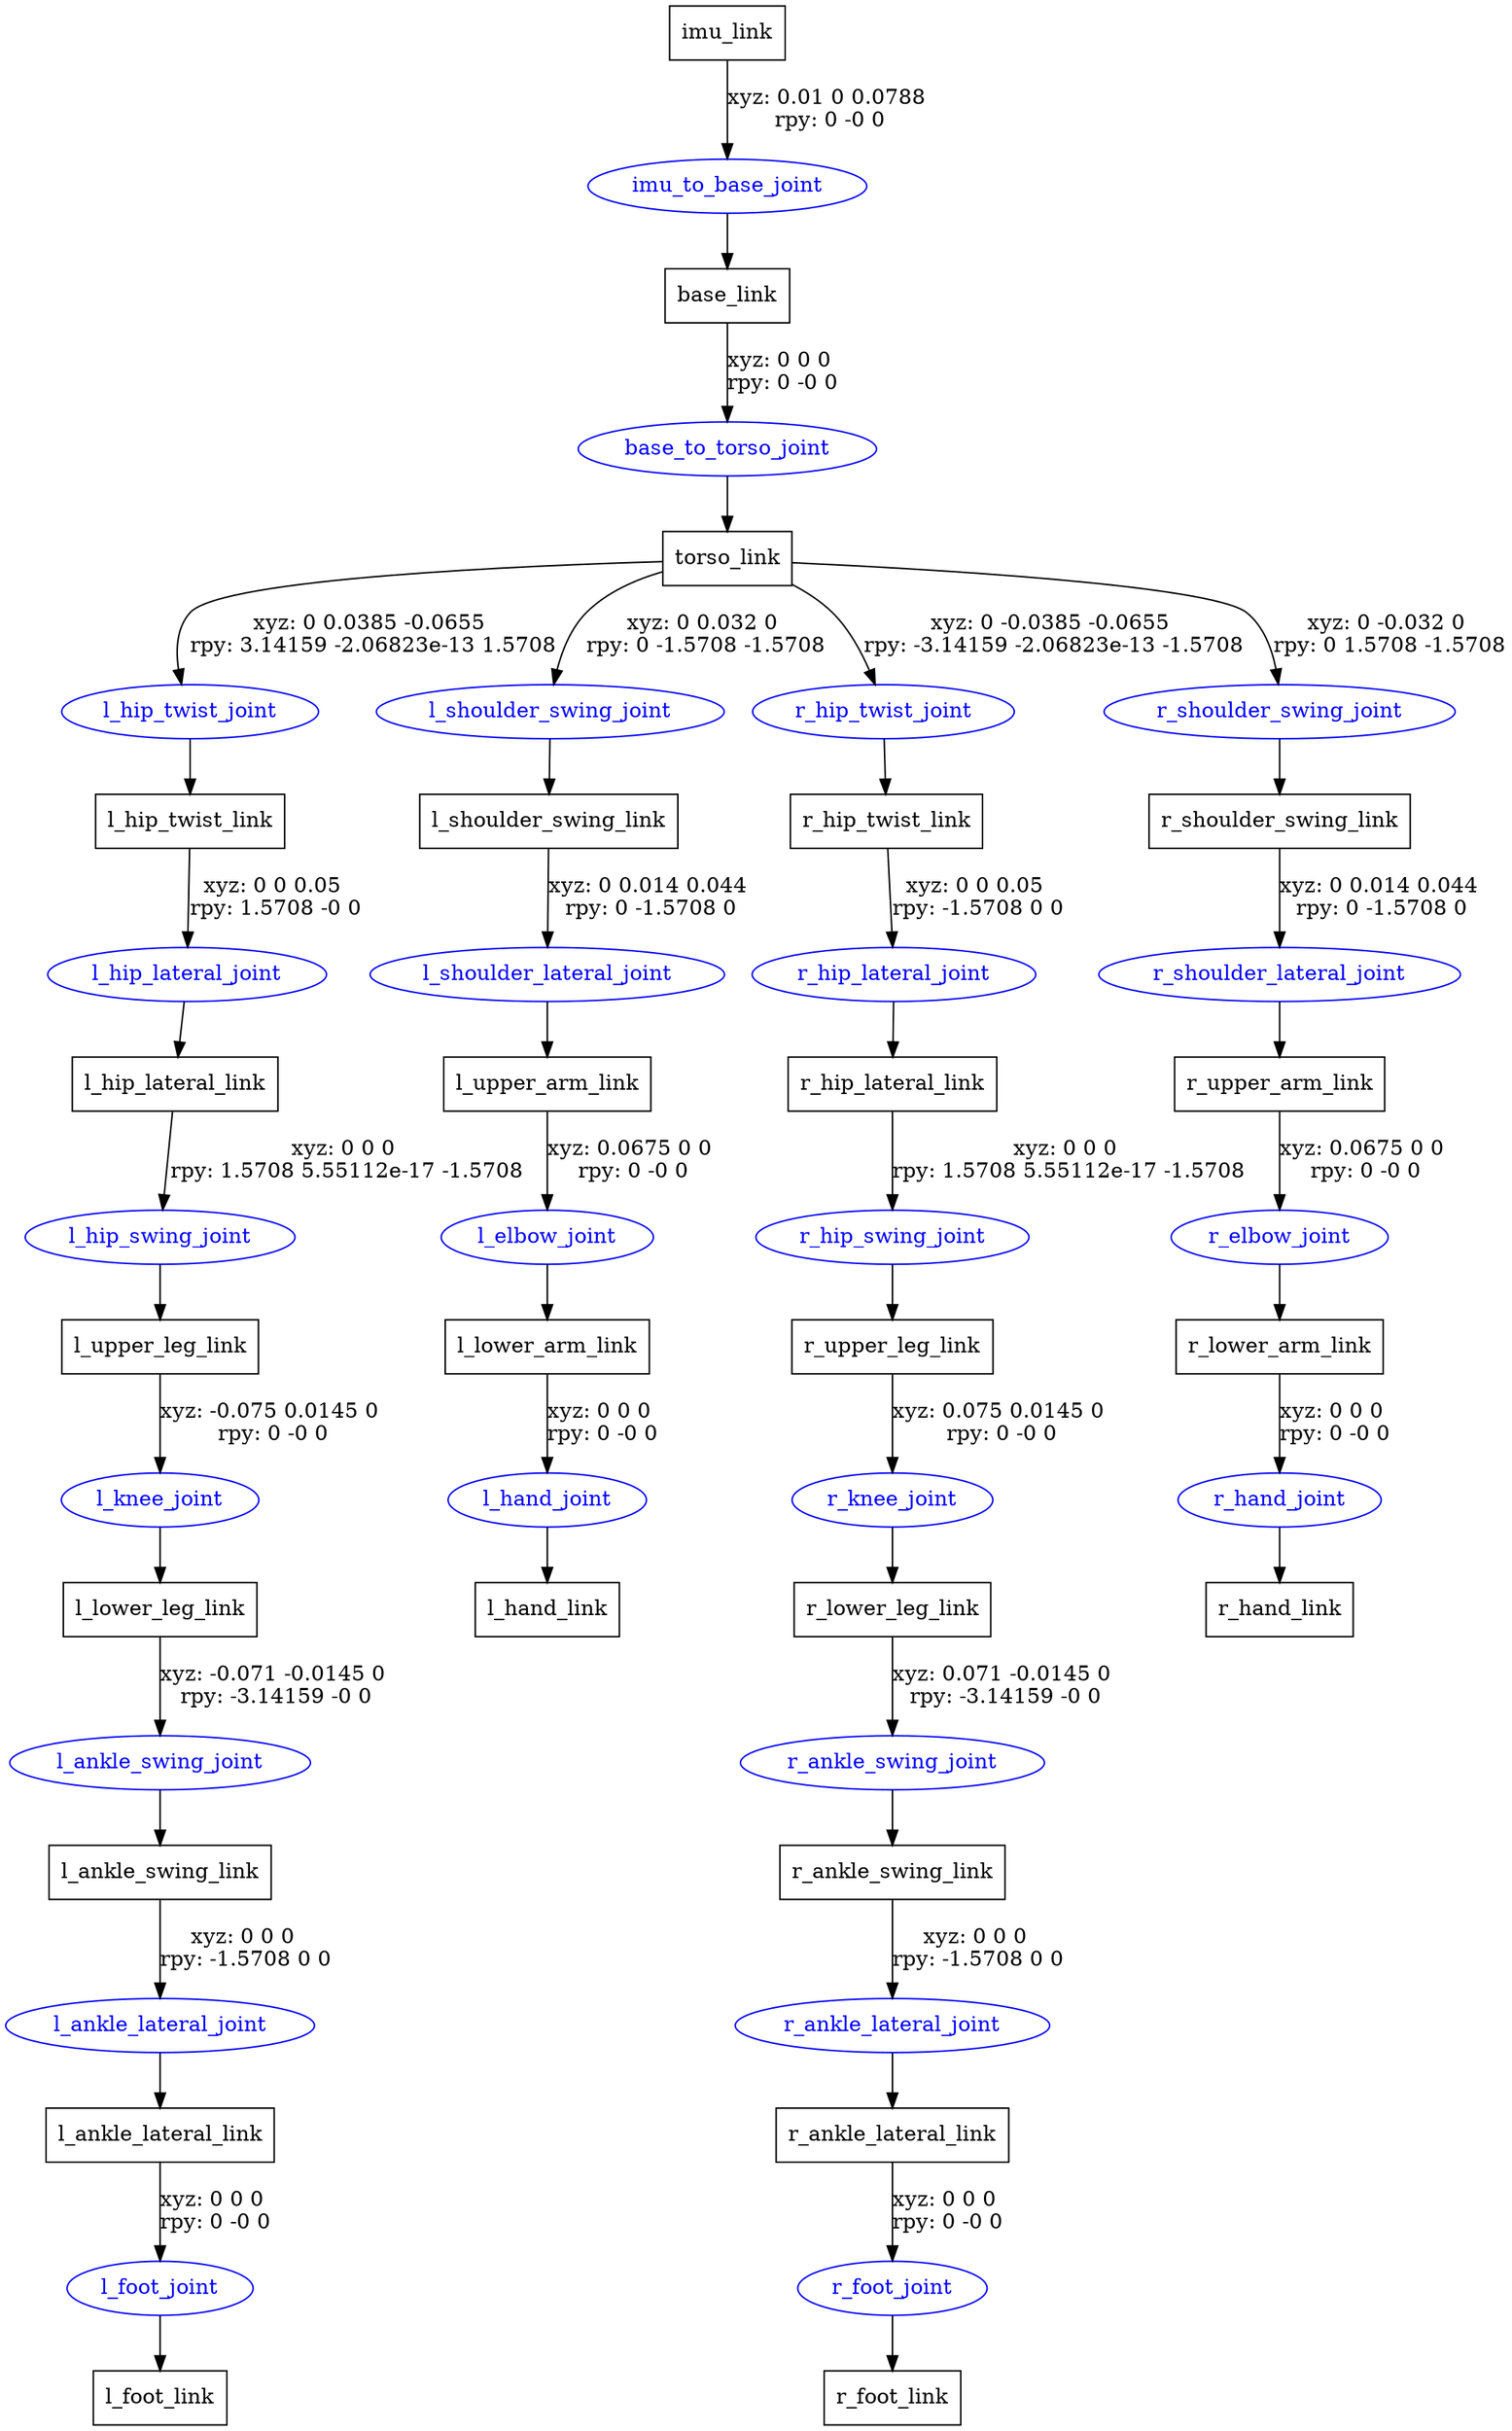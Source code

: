 digraph G {
node [shape=box];
"imu_link" [label="imu_link"];
"base_link" [label="base_link"];
"torso_link" [label="torso_link"];
"l_hip_twist_link" [label="l_hip_twist_link"];
"l_hip_lateral_link" [label="l_hip_lateral_link"];
"l_upper_leg_link" [label="l_upper_leg_link"];
"l_lower_leg_link" [label="l_lower_leg_link"];
"l_ankle_swing_link" [label="l_ankle_swing_link"];
"l_ankle_lateral_link" [label="l_ankle_lateral_link"];
"l_foot_link" [label="l_foot_link"];
"l_shoulder_swing_link" [label="l_shoulder_swing_link"];
"l_upper_arm_link" [label="l_upper_arm_link"];
"l_lower_arm_link" [label="l_lower_arm_link"];
"l_hand_link" [label="l_hand_link"];
"r_hip_twist_link" [label="r_hip_twist_link"];
"r_hip_lateral_link" [label="r_hip_lateral_link"];
"r_upper_leg_link" [label="r_upper_leg_link"];
"r_lower_leg_link" [label="r_lower_leg_link"];
"r_ankle_swing_link" [label="r_ankle_swing_link"];
"r_ankle_lateral_link" [label="r_ankle_lateral_link"];
"r_foot_link" [label="r_foot_link"];
"r_shoulder_swing_link" [label="r_shoulder_swing_link"];
"r_upper_arm_link" [label="r_upper_arm_link"];
"r_lower_arm_link" [label="r_lower_arm_link"];
"r_hand_link" [label="r_hand_link"];
node [shape=ellipse, color=blue, fontcolor=blue];
"imu_link" -> "imu_to_base_joint" [label="xyz: 0.01 0 0.0788 \nrpy: 0 -0 0"]
"imu_to_base_joint" -> "base_link"
"base_link" -> "base_to_torso_joint" [label="xyz: 0 0 0 \nrpy: 0 -0 0"]
"base_to_torso_joint" -> "torso_link"
"torso_link" -> "l_hip_twist_joint" [label="xyz: 0 0.0385 -0.0655 \nrpy: 3.14159 -2.06823e-13 1.5708"]
"l_hip_twist_joint" -> "l_hip_twist_link"
"l_hip_twist_link" -> "l_hip_lateral_joint" [label="xyz: 0 0 0.05 \nrpy: 1.5708 -0 0"]
"l_hip_lateral_joint" -> "l_hip_lateral_link"
"l_hip_lateral_link" -> "l_hip_swing_joint" [label="xyz: 0 0 0 \nrpy: 1.5708 5.55112e-17 -1.5708"]
"l_hip_swing_joint" -> "l_upper_leg_link"
"l_upper_leg_link" -> "l_knee_joint" [label="xyz: -0.075 0.0145 0 \nrpy: 0 -0 0"]
"l_knee_joint" -> "l_lower_leg_link"
"l_lower_leg_link" -> "l_ankle_swing_joint" [label="xyz: -0.071 -0.0145 0 \nrpy: -3.14159 -0 0"]
"l_ankle_swing_joint" -> "l_ankle_swing_link"
"l_ankle_swing_link" -> "l_ankle_lateral_joint" [label="xyz: 0 0 0 \nrpy: -1.5708 0 0"]
"l_ankle_lateral_joint" -> "l_ankle_lateral_link"
"l_ankle_lateral_link" -> "l_foot_joint" [label="xyz: 0 0 0 \nrpy: 0 -0 0"]
"l_foot_joint" -> "l_foot_link"
"torso_link" -> "l_shoulder_swing_joint" [label="xyz: 0 0.032 0 \nrpy: 0 -1.5708 -1.5708"]
"l_shoulder_swing_joint" -> "l_shoulder_swing_link"
"l_shoulder_swing_link" -> "l_shoulder_lateral_joint" [label="xyz: 0 0.014 0.044 \nrpy: 0 -1.5708 0"]
"l_shoulder_lateral_joint" -> "l_upper_arm_link"
"l_upper_arm_link" -> "l_elbow_joint" [label="xyz: 0.0675 0 0 \nrpy: 0 -0 0"]
"l_elbow_joint" -> "l_lower_arm_link"
"l_lower_arm_link" -> "l_hand_joint" [label="xyz: 0 0 0 \nrpy: 0 -0 0"]
"l_hand_joint" -> "l_hand_link"
"torso_link" -> "r_hip_twist_joint" [label="xyz: 0 -0.0385 -0.0655 \nrpy: -3.14159 -2.06823e-13 -1.5708"]
"r_hip_twist_joint" -> "r_hip_twist_link"
"r_hip_twist_link" -> "r_hip_lateral_joint" [label="xyz: 0 0 0.05 \nrpy: -1.5708 0 0"]
"r_hip_lateral_joint" -> "r_hip_lateral_link"
"r_hip_lateral_link" -> "r_hip_swing_joint" [label="xyz: 0 0 0 \nrpy: 1.5708 5.55112e-17 -1.5708"]
"r_hip_swing_joint" -> "r_upper_leg_link"
"r_upper_leg_link" -> "r_knee_joint" [label="xyz: 0.075 0.0145 0 \nrpy: 0 -0 0"]
"r_knee_joint" -> "r_lower_leg_link"
"r_lower_leg_link" -> "r_ankle_swing_joint" [label="xyz: 0.071 -0.0145 0 \nrpy: -3.14159 -0 0"]
"r_ankle_swing_joint" -> "r_ankle_swing_link"
"r_ankle_swing_link" -> "r_ankle_lateral_joint" [label="xyz: 0 0 0 \nrpy: -1.5708 0 0"]
"r_ankle_lateral_joint" -> "r_ankle_lateral_link"
"r_ankle_lateral_link" -> "r_foot_joint" [label="xyz: 0 0 0 \nrpy: 0 -0 0"]
"r_foot_joint" -> "r_foot_link"
"torso_link" -> "r_shoulder_swing_joint" [label="xyz: 0 -0.032 0 \nrpy: 0 1.5708 -1.5708"]
"r_shoulder_swing_joint" -> "r_shoulder_swing_link"
"r_shoulder_swing_link" -> "r_shoulder_lateral_joint" [label="xyz: 0 0.014 0.044 \nrpy: 0 -1.5708 0"]
"r_shoulder_lateral_joint" -> "r_upper_arm_link"
"r_upper_arm_link" -> "r_elbow_joint" [label="xyz: 0.0675 0 0 \nrpy: 0 -0 0"]
"r_elbow_joint" -> "r_lower_arm_link"
"r_lower_arm_link" -> "r_hand_joint" [label="xyz: 0 0 0 \nrpy: 0 -0 0"]
"r_hand_joint" -> "r_hand_link"
}
